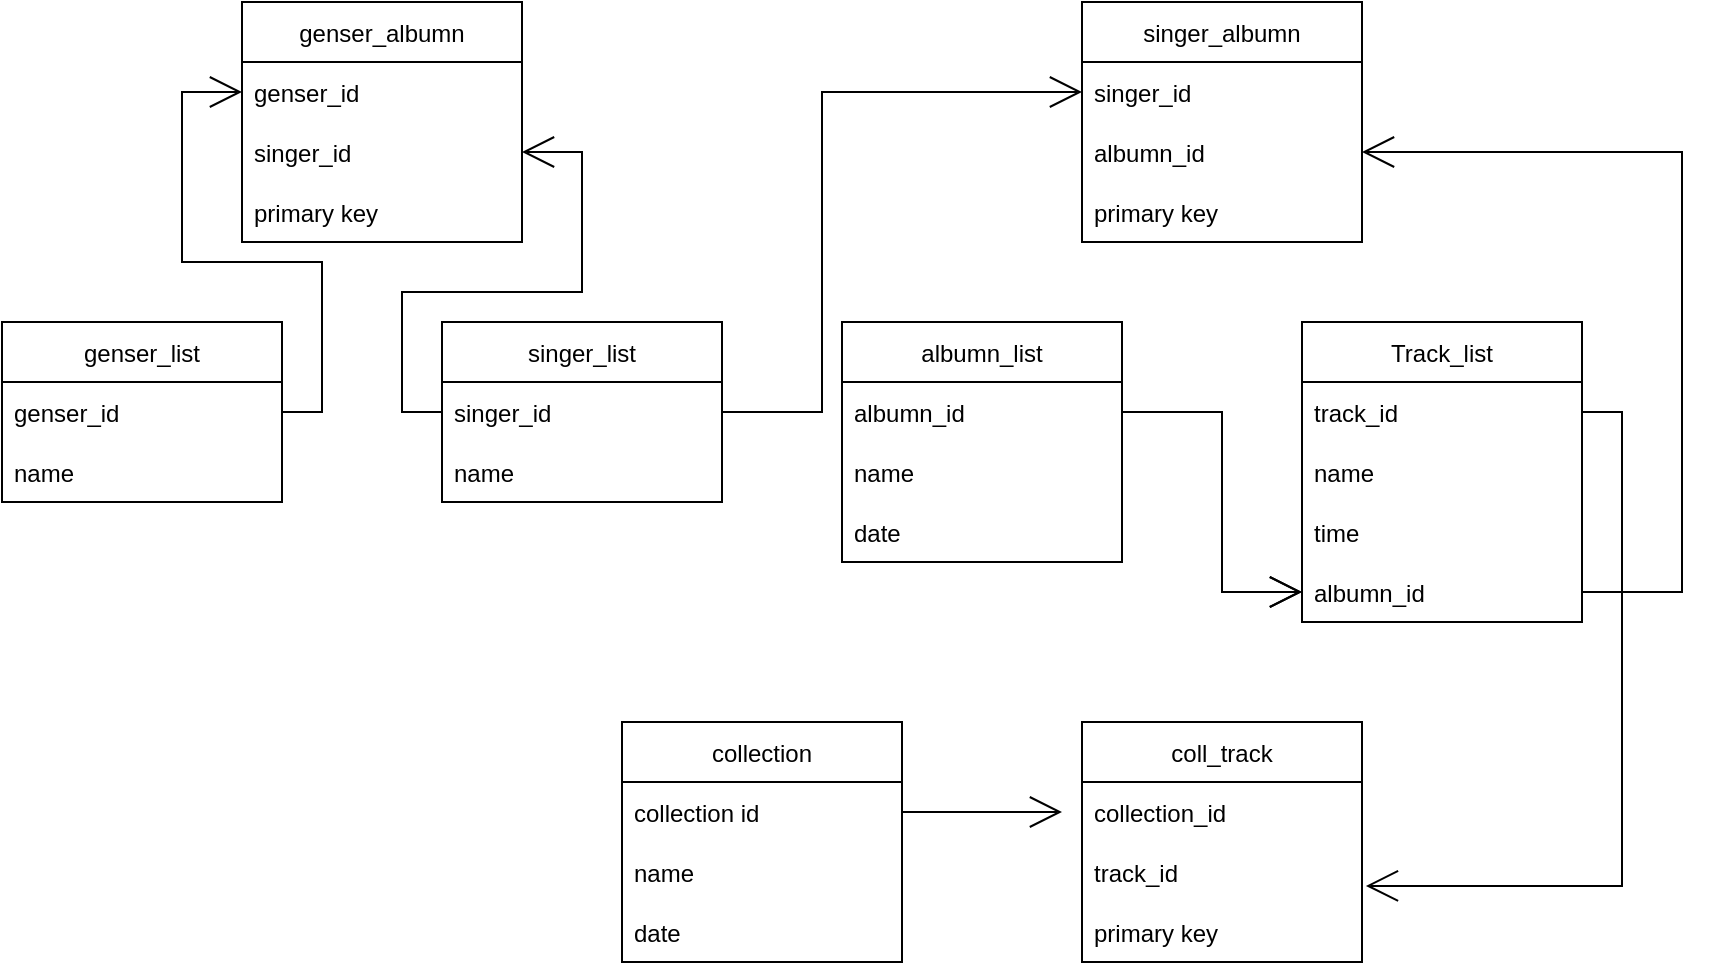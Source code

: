 <mxfile version="15.3.3" type="github">
  <diagram id="C5RBs43oDa-KdzZeNtuy" name="Page-1">
    <mxGraphModel dx="811" dy="541" grid="1" gridSize="10" guides="1" tooltips="1" connect="1" arrows="1" fold="1" page="1" pageScale="1" pageWidth="827" pageHeight="1169" math="0" shadow="0">
      <root>
        <mxCell id="WIyWlLk6GJQsqaUBKTNV-0" />
        <mxCell id="WIyWlLk6GJQsqaUBKTNV-1" parent="WIyWlLk6GJQsqaUBKTNV-0" />
        <mxCell id="kcDwYlp4Vvr70QaZBuRz-0" value="genser_list" style="swimlane;fontStyle=0;childLayout=stackLayout;horizontal=1;startSize=30;horizontalStack=0;resizeParent=1;resizeParentMax=0;resizeLast=0;collapsible=1;marginBottom=0;hachureGap=4;pointerEvents=0;" parent="WIyWlLk6GJQsqaUBKTNV-1" vertex="1">
          <mxGeometry x="20" y="320" width="140" height="90" as="geometry" />
        </mxCell>
        <mxCell id="kcDwYlp4Vvr70QaZBuRz-1" value="genser_id" style="text;strokeColor=none;fillColor=none;align=left;verticalAlign=middle;spacingLeft=4;spacingRight=4;overflow=hidden;points=[[0,0.5],[1,0.5]];portConstraint=eastwest;rotatable=0;" parent="kcDwYlp4Vvr70QaZBuRz-0" vertex="1">
          <mxGeometry y="30" width="140" height="30" as="geometry" />
        </mxCell>
        <mxCell id="kcDwYlp4Vvr70QaZBuRz-2" value="name" style="text;strokeColor=none;fillColor=none;align=left;verticalAlign=middle;spacingLeft=4;spacingRight=4;overflow=hidden;points=[[0,0.5],[1,0.5]];portConstraint=eastwest;rotatable=0;" parent="kcDwYlp4Vvr70QaZBuRz-0" vertex="1">
          <mxGeometry y="60" width="140" height="30" as="geometry" />
        </mxCell>
        <mxCell id="kcDwYlp4Vvr70QaZBuRz-4" value="singer_list" style="swimlane;fontStyle=0;childLayout=stackLayout;horizontal=1;startSize=30;horizontalStack=0;resizeParent=1;resizeParentMax=0;resizeLast=0;collapsible=1;marginBottom=0;hachureGap=4;pointerEvents=0;" parent="WIyWlLk6GJQsqaUBKTNV-1" vertex="1">
          <mxGeometry x="240" y="320" width="140" height="90" as="geometry" />
        </mxCell>
        <mxCell id="kcDwYlp4Vvr70QaZBuRz-5" value="singer_id" style="text;strokeColor=none;fillColor=none;align=left;verticalAlign=middle;spacingLeft=4;spacingRight=4;overflow=hidden;points=[[0,0.5],[1,0.5]];portConstraint=eastwest;rotatable=0;" parent="kcDwYlp4Vvr70QaZBuRz-4" vertex="1">
          <mxGeometry y="30" width="140" height="30" as="geometry" />
        </mxCell>
        <mxCell id="kcDwYlp4Vvr70QaZBuRz-6" value="name" style="text;strokeColor=none;fillColor=none;align=left;verticalAlign=middle;spacingLeft=4;spacingRight=4;overflow=hidden;points=[[0,0.5],[1,0.5]];portConstraint=eastwest;rotatable=0;" parent="kcDwYlp4Vvr70QaZBuRz-4" vertex="1">
          <mxGeometry y="60" width="140" height="30" as="geometry" />
        </mxCell>
        <mxCell id="kcDwYlp4Vvr70QaZBuRz-8" value="albumn_list" style="swimlane;fontStyle=0;childLayout=stackLayout;horizontal=1;startSize=30;horizontalStack=0;resizeParent=1;resizeParentMax=0;resizeLast=0;collapsible=1;marginBottom=0;hachureGap=4;pointerEvents=0;" parent="WIyWlLk6GJQsqaUBKTNV-1" vertex="1">
          <mxGeometry x="440" y="320" width="140" height="120" as="geometry" />
        </mxCell>
        <mxCell id="kcDwYlp4Vvr70QaZBuRz-9" value="albumn_id" style="text;strokeColor=none;fillColor=none;align=left;verticalAlign=middle;spacingLeft=4;spacingRight=4;overflow=hidden;points=[[0,0.5],[1,0.5]];portConstraint=eastwest;rotatable=0;" parent="kcDwYlp4Vvr70QaZBuRz-8" vertex="1">
          <mxGeometry y="30" width="140" height="30" as="geometry" />
        </mxCell>
        <mxCell id="kcDwYlp4Vvr70QaZBuRz-10" value="name" style="text;strokeColor=none;fillColor=none;align=left;verticalAlign=middle;spacingLeft=4;spacingRight=4;overflow=hidden;points=[[0,0.5],[1,0.5]];portConstraint=eastwest;rotatable=0;" parent="kcDwYlp4Vvr70QaZBuRz-8" vertex="1">
          <mxGeometry y="60" width="140" height="30" as="geometry" />
        </mxCell>
        <mxCell id="kcDwYlp4Vvr70QaZBuRz-11" value="date" style="text;strokeColor=none;fillColor=none;align=left;verticalAlign=middle;spacingLeft=4;spacingRight=4;overflow=hidden;points=[[0,0.5],[1,0.5]];portConstraint=eastwest;rotatable=0;" parent="kcDwYlp4Vvr70QaZBuRz-8" vertex="1">
          <mxGeometry y="90" width="140" height="30" as="geometry" />
        </mxCell>
        <mxCell id="kcDwYlp4Vvr70QaZBuRz-12" value="Track_list" style="swimlane;fontStyle=0;childLayout=stackLayout;horizontal=1;startSize=30;horizontalStack=0;resizeParent=1;resizeParentMax=0;resizeLast=0;collapsible=1;marginBottom=0;hachureGap=4;pointerEvents=0;" parent="WIyWlLk6GJQsqaUBKTNV-1" vertex="1">
          <mxGeometry x="670" y="320" width="140" height="150" as="geometry" />
        </mxCell>
        <mxCell id="kcDwYlp4Vvr70QaZBuRz-13" value="track_id" style="text;strokeColor=none;fillColor=none;align=left;verticalAlign=middle;spacingLeft=4;spacingRight=4;overflow=hidden;points=[[0,0.5],[1,0.5]];portConstraint=eastwest;rotatable=0;" parent="kcDwYlp4Vvr70QaZBuRz-12" vertex="1">
          <mxGeometry y="30" width="140" height="30" as="geometry" />
        </mxCell>
        <mxCell id="kcDwYlp4Vvr70QaZBuRz-14" value="name" style="text;strokeColor=none;fillColor=none;align=left;verticalAlign=middle;spacingLeft=4;spacingRight=4;overflow=hidden;points=[[0,0.5],[1,0.5]];portConstraint=eastwest;rotatable=0;" parent="kcDwYlp4Vvr70QaZBuRz-12" vertex="1">
          <mxGeometry y="60" width="140" height="30" as="geometry" />
        </mxCell>
        <mxCell id="kcDwYlp4Vvr70QaZBuRz-32" value="time" style="text;strokeColor=none;fillColor=none;align=left;verticalAlign=middle;spacingLeft=4;spacingRight=4;overflow=hidden;points=[[0,0.5],[1,0.5]];portConstraint=eastwest;rotatable=0;" parent="kcDwYlp4Vvr70QaZBuRz-12" vertex="1">
          <mxGeometry y="90" width="140" height="30" as="geometry" />
        </mxCell>
        <mxCell id="kcDwYlp4Vvr70QaZBuRz-15" value="albumn_id" style="text;strokeColor=none;fillColor=none;align=left;verticalAlign=middle;spacingLeft=4;spacingRight=4;overflow=hidden;points=[[0,0.5],[1,0.5]];portConstraint=eastwest;rotatable=0;" parent="kcDwYlp4Vvr70QaZBuRz-12" vertex="1">
          <mxGeometry y="120" width="140" height="30" as="geometry" />
        </mxCell>
        <mxCell id="kcDwYlp4Vvr70QaZBuRz-16" value="collection" style="swimlane;fontStyle=0;childLayout=stackLayout;horizontal=1;startSize=30;horizontalStack=0;resizeParent=1;resizeParentMax=0;resizeLast=0;collapsible=1;marginBottom=0;hachureGap=4;pointerEvents=0;" parent="WIyWlLk6GJQsqaUBKTNV-1" vertex="1">
          <mxGeometry x="330" y="520" width="140" height="120" as="geometry" />
        </mxCell>
        <mxCell id="kcDwYlp4Vvr70QaZBuRz-17" value="collection id" style="text;strokeColor=none;fillColor=none;align=left;verticalAlign=middle;spacingLeft=4;spacingRight=4;overflow=hidden;points=[[0,0.5],[1,0.5]];portConstraint=eastwest;rotatable=0;" parent="kcDwYlp4Vvr70QaZBuRz-16" vertex="1">
          <mxGeometry y="30" width="140" height="30" as="geometry" />
        </mxCell>
        <mxCell id="kcDwYlp4Vvr70QaZBuRz-18" value="name" style="text;strokeColor=none;fillColor=none;align=left;verticalAlign=middle;spacingLeft=4;spacingRight=4;overflow=hidden;points=[[0,0.5],[1,0.5]];portConstraint=eastwest;rotatable=0;" parent="kcDwYlp4Vvr70QaZBuRz-16" vertex="1">
          <mxGeometry y="60" width="140" height="30" as="geometry" />
        </mxCell>
        <mxCell id="kcDwYlp4Vvr70QaZBuRz-19" value="date" style="text;strokeColor=none;fillColor=none;align=left;verticalAlign=middle;spacingLeft=4;spacingRight=4;overflow=hidden;points=[[0,0.5],[1,0.5]];portConstraint=eastwest;rotatable=0;" parent="kcDwYlp4Vvr70QaZBuRz-16" vertex="1">
          <mxGeometry y="90" width="140" height="30" as="geometry" />
        </mxCell>
        <mxCell id="kcDwYlp4Vvr70QaZBuRz-20" value="genser_albumn" style="swimlane;fontStyle=0;childLayout=stackLayout;horizontal=1;startSize=30;horizontalStack=0;resizeParent=1;resizeParentMax=0;resizeLast=0;collapsible=1;marginBottom=0;hachureGap=4;pointerEvents=0;" parent="WIyWlLk6GJQsqaUBKTNV-1" vertex="1">
          <mxGeometry x="140" y="160" width="140" height="120" as="geometry" />
        </mxCell>
        <mxCell id="kcDwYlp4Vvr70QaZBuRz-21" value="genser_id" style="text;strokeColor=none;fillColor=none;align=left;verticalAlign=middle;spacingLeft=4;spacingRight=4;overflow=hidden;points=[[0,0.5],[1,0.5]];portConstraint=eastwest;rotatable=0;" parent="kcDwYlp4Vvr70QaZBuRz-20" vertex="1">
          <mxGeometry y="30" width="140" height="30" as="geometry" />
        </mxCell>
        <mxCell id="kcDwYlp4Vvr70QaZBuRz-22" value="singer_id" style="text;strokeColor=none;fillColor=none;align=left;verticalAlign=middle;spacingLeft=4;spacingRight=4;overflow=hidden;points=[[0,0.5],[1,0.5]];portConstraint=eastwest;rotatable=0;" parent="kcDwYlp4Vvr70QaZBuRz-20" vertex="1">
          <mxGeometry y="60" width="140" height="30" as="geometry" />
        </mxCell>
        <mxCell id="YYE4Lk0To1OdcUJiFrCP-4" value="primary key" style="text;strokeColor=none;fillColor=none;align=left;verticalAlign=middle;spacingLeft=4;spacingRight=4;overflow=hidden;points=[[0,0.5],[1,0.5]];portConstraint=eastwest;rotatable=0;" vertex="1" parent="kcDwYlp4Vvr70QaZBuRz-20">
          <mxGeometry y="90" width="140" height="30" as="geometry" />
        </mxCell>
        <mxCell id="kcDwYlp4Vvr70QaZBuRz-24" value="singer_albumn" style="swimlane;fontStyle=0;childLayout=stackLayout;horizontal=1;startSize=30;horizontalStack=0;resizeParent=1;resizeParentMax=0;resizeLast=0;collapsible=1;marginBottom=0;hachureGap=4;pointerEvents=0;" parent="WIyWlLk6GJQsqaUBKTNV-1" vertex="1">
          <mxGeometry x="560" y="160" width="140" height="120" as="geometry" />
        </mxCell>
        <mxCell id="kcDwYlp4Vvr70QaZBuRz-25" value="singer_id" style="text;strokeColor=none;fillColor=none;align=left;verticalAlign=middle;spacingLeft=4;spacingRight=4;overflow=hidden;points=[[0,0.5],[1,0.5]];portConstraint=eastwest;rotatable=0;" parent="kcDwYlp4Vvr70QaZBuRz-24" vertex="1">
          <mxGeometry y="30" width="140" height="30" as="geometry" />
        </mxCell>
        <mxCell id="kcDwYlp4Vvr70QaZBuRz-26" value="albumn_id" style="text;strokeColor=none;fillColor=none;align=left;verticalAlign=middle;spacingLeft=4;spacingRight=4;overflow=hidden;points=[[0,0.5],[1,0.5]];portConstraint=eastwest;rotatable=0;" parent="kcDwYlp4Vvr70QaZBuRz-24" vertex="1">
          <mxGeometry y="60" width="140" height="30" as="geometry" />
        </mxCell>
        <mxCell id="YYE4Lk0To1OdcUJiFrCP-5" value="primary key" style="text;strokeColor=none;fillColor=none;align=left;verticalAlign=middle;spacingLeft=4;spacingRight=4;overflow=hidden;points=[[0,0.5],[1,0.5]];portConstraint=eastwest;rotatable=0;" vertex="1" parent="kcDwYlp4Vvr70QaZBuRz-24">
          <mxGeometry y="90" width="140" height="30" as="geometry" />
        </mxCell>
        <mxCell id="kcDwYlp4Vvr70QaZBuRz-28" value="coll_track" style="swimlane;fontStyle=0;childLayout=stackLayout;horizontal=1;startSize=30;horizontalStack=0;resizeParent=1;resizeParentMax=0;resizeLast=0;collapsible=1;marginBottom=0;hachureGap=4;pointerEvents=0;" parent="WIyWlLk6GJQsqaUBKTNV-1" vertex="1">
          <mxGeometry x="560" y="520" width="140" height="120" as="geometry" />
        </mxCell>
        <mxCell id="kcDwYlp4Vvr70QaZBuRz-29" value="collection_id" style="text;strokeColor=none;fillColor=none;align=left;verticalAlign=middle;spacingLeft=4;spacingRight=4;overflow=hidden;points=[[0,0.5],[1,0.5]];portConstraint=eastwest;rotatable=0;" parent="kcDwYlp4Vvr70QaZBuRz-28" vertex="1">
          <mxGeometry y="30" width="140" height="30" as="geometry" />
        </mxCell>
        <mxCell id="kcDwYlp4Vvr70QaZBuRz-30" value="track_id" style="text;strokeColor=none;fillColor=none;align=left;verticalAlign=middle;spacingLeft=4;spacingRight=4;overflow=hidden;points=[[0,0.5],[1,0.5]];portConstraint=eastwest;rotatable=0;" parent="kcDwYlp4Vvr70QaZBuRz-28" vertex="1">
          <mxGeometry y="60" width="140" height="30" as="geometry" />
        </mxCell>
        <mxCell id="YYE4Lk0To1OdcUJiFrCP-6" value="primary key" style="text;strokeColor=none;fillColor=none;align=left;verticalAlign=middle;spacingLeft=4;spacingRight=4;overflow=hidden;points=[[0,0.5],[1,0.5]];portConstraint=eastwest;rotatable=0;" vertex="1" parent="kcDwYlp4Vvr70QaZBuRz-28">
          <mxGeometry y="90" width="140" height="30" as="geometry" />
        </mxCell>
        <mxCell id="kcDwYlp4Vvr70QaZBuRz-33" style="edgeStyle=orthogonalEdgeStyle;rounded=0;orthogonalLoop=1;jettySize=auto;html=1;exitX=1;exitY=0.5;exitDx=0;exitDy=0;endArrow=open;startSize=14;endSize=14;sourcePerimeterSpacing=8;targetPerimeterSpacing=8;" parent="WIyWlLk6GJQsqaUBKTNV-1" source="kcDwYlp4Vvr70QaZBuRz-17" edge="1">
          <mxGeometry relative="1" as="geometry">
            <mxPoint x="550" y="565" as="targetPoint" />
          </mxGeometry>
        </mxCell>
        <mxCell id="kcDwYlp4Vvr70QaZBuRz-34" style="edgeStyle=orthogonalEdgeStyle;rounded=0;orthogonalLoop=1;jettySize=auto;html=1;exitX=1;exitY=0.5;exitDx=0;exitDy=0;endArrow=open;startSize=14;endSize=14;sourcePerimeterSpacing=8;targetPerimeterSpacing=8;entryX=1.014;entryY=0.733;entryDx=0;entryDy=0;entryPerimeter=0;" parent="WIyWlLk6GJQsqaUBKTNV-1" source="kcDwYlp4Vvr70QaZBuRz-13" target="kcDwYlp4Vvr70QaZBuRz-30" edge="1">
          <mxGeometry relative="1" as="geometry">
            <mxPoint x="830" y="600" as="targetPoint" />
            <Array as="points">
              <mxPoint x="830" y="365" />
              <mxPoint x="830" y="602" />
            </Array>
          </mxGeometry>
        </mxCell>
        <mxCell id="kcDwYlp4Vvr70QaZBuRz-35" style="edgeStyle=orthogonalEdgeStyle;rounded=0;orthogonalLoop=1;jettySize=auto;html=1;exitX=1;exitY=0.5;exitDx=0;exitDy=0;endArrow=open;startSize=14;endSize=14;sourcePerimeterSpacing=8;targetPerimeterSpacing=8;entryX=0;entryY=0.5;entryDx=0;entryDy=0;" parent="WIyWlLk6GJQsqaUBKTNV-1" source="kcDwYlp4Vvr70QaZBuRz-9" target="kcDwYlp4Vvr70QaZBuRz-15" edge="1">
          <mxGeometry relative="1" as="geometry">
            <mxPoint x="630" y="460" as="targetPoint" />
            <Array as="points">
              <mxPoint x="630" y="365" />
              <mxPoint x="630" y="455" />
            </Array>
          </mxGeometry>
        </mxCell>
        <mxCell id="kcDwYlp4Vvr70QaZBuRz-37" style="edgeStyle=orthogonalEdgeStyle;rounded=0;orthogonalLoop=1;jettySize=auto;html=1;exitX=1;exitY=0.5;exitDx=0;exitDy=0;entryX=0;entryY=0.5;entryDx=0;entryDy=0;endArrow=open;startSize=14;endSize=14;sourcePerimeterSpacing=8;targetPerimeterSpacing=8;" parent="WIyWlLk6GJQsqaUBKTNV-1" source="kcDwYlp4Vvr70QaZBuRz-1" target="kcDwYlp4Vvr70QaZBuRz-21" edge="1">
          <mxGeometry relative="1" as="geometry" />
        </mxCell>
        <mxCell id="kcDwYlp4Vvr70QaZBuRz-38" style="edgeStyle=orthogonalEdgeStyle;rounded=0;orthogonalLoop=1;jettySize=auto;html=1;exitX=0;exitY=0.5;exitDx=0;exitDy=0;entryX=1;entryY=0.5;entryDx=0;entryDy=0;endArrow=open;startSize=14;endSize=14;sourcePerimeterSpacing=8;targetPerimeterSpacing=8;" parent="WIyWlLk6GJQsqaUBKTNV-1" source="kcDwYlp4Vvr70QaZBuRz-5" target="kcDwYlp4Vvr70QaZBuRz-22" edge="1">
          <mxGeometry relative="1" as="geometry" />
        </mxCell>
        <mxCell id="kcDwYlp4Vvr70QaZBuRz-39" style="edgeStyle=orthogonalEdgeStyle;rounded=0;orthogonalLoop=1;jettySize=auto;html=1;exitX=1;exitY=0.5;exitDx=0;exitDy=0;entryX=0;entryY=0.5;entryDx=0;entryDy=0;endArrow=open;startSize=14;endSize=14;sourcePerimeterSpacing=8;targetPerimeterSpacing=8;" parent="WIyWlLk6GJQsqaUBKTNV-1" source="kcDwYlp4Vvr70QaZBuRz-5" target="kcDwYlp4Vvr70QaZBuRz-25" edge="1">
          <mxGeometry relative="1" as="geometry">
            <Array as="points">
              <mxPoint x="430" y="365" />
              <mxPoint x="430" y="205" />
            </Array>
          </mxGeometry>
        </mxCell>
        <mxCell id="kcDwYlp4Vvr70QaZBuRz-40" style="edgeStyle=orthogonalEdgeStyle;rounded=0;orthogonalLoop=1;jettySize=auto;html=1;exitX=1;exitY=0.5;exitDx=0;exitDy=0;entryX=0;entryY=0.5;entryDx=0;entryDy=0;endArrow=open;startSize=14;endSize=14;sourcePerimeterSpacing=8;targetPerimeterSpacing=8;" parent="WIyWlLk6GJQsqaUBKTNV-1" source="kcDwYlp4Vvr70QaZBuRz-9" target="kcDwYlp4Vvr70QaZBuRz-15" edge="1">
          <mxGeometry relative="1" as="geometry">
            <Array as="points">
              <mxPoint x="630" y="365" />
              <mxPoint x="630" y="455" />
            </Array>
          </mxGeometry>
        </mxCell>
        <mxCell id="YYE4Lk0To1OdcUJiFrCP-2" style="edgeStyle=orthogonalEdgeStyle;rounded=0;orthogonalLoop=1;jettySize=auto;html=1;exitX=1;exitY=0.5;exitDx=0;exitDy=0;entryX=1;entryY=0.5;entryDx=0;entryDy=0;endArrow=open;startSize=14;endSize=14;sourcePerimeterSpacing=8;targetPerimeterSpacing=8;" edge="1" parent="WIyWlLk6GJQsqaUBKTNV-1" source="kcDwYlp4Vvr70QaZBuRz-15" target="kcDwYlp4Vvr70QaZBuRz-26">
          <mxGeometry relative="1" as="geometry">
            <Array as="points">
              <mxPoint x="860" y="455" />
              <mxPoint x="860" y="235" />
            </Array>
          </mxGeometry>
        </mxCell>
      </root>
    </mxGraphModel>
  </diagram>
</mxfile>
